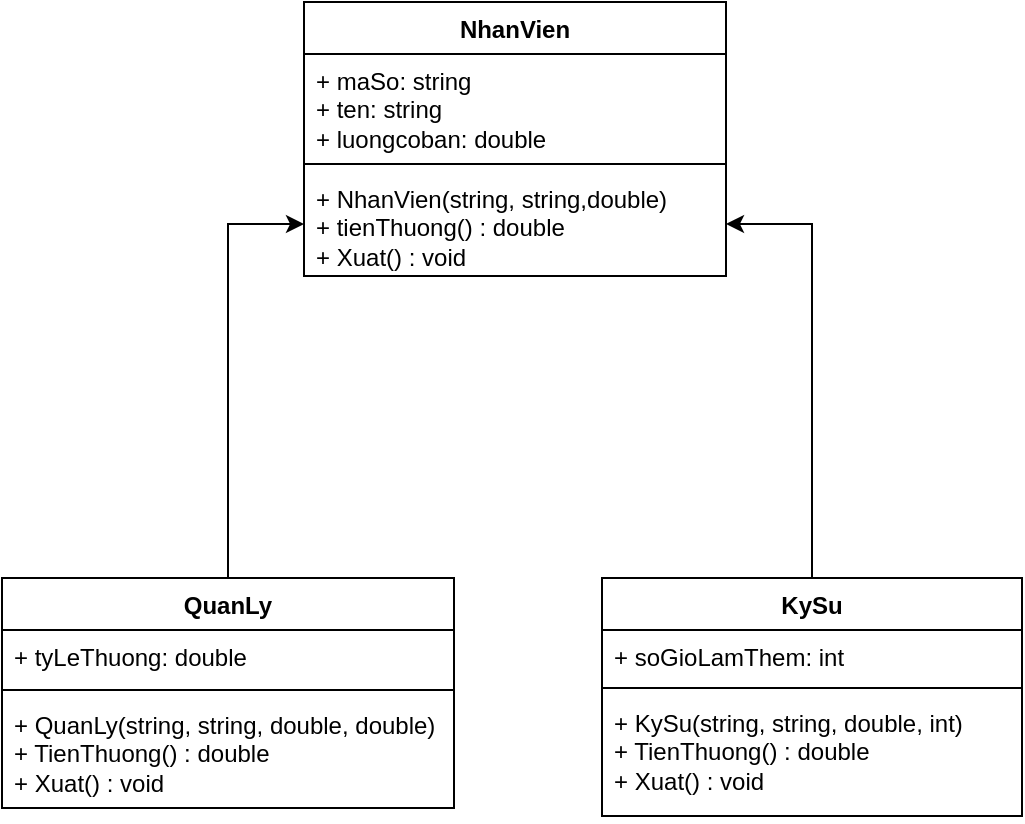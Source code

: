 <mxfile version="25.0.2" pages="3">
  <diagram name="Page-1" id="oxs_TRgxn1VdIWFtBb3Z">
    <mxGraphModel dx="1290" dy="669" grid="0" gridSize="10" guides="1" tooltips="1" connect="1" arrows="1" fold="1" page="1" pageScale="1" pageWidth="850" pageHeight="1100" math="0" shadow="0">
      <root>
        <mxCell id="0" />
        <mxCell id="1" parent="0" />
        <mxCell id="qo901SWD13mdMvyf_vV0-1" value="NhanVien" style="swimlane;fontStyle=1;align=center;verticalAlign=top;childLayout=stackLayout;horizontal=1;startSize=26;horizontalStack=0;resizeParent=1;resizeParentMax=0;resizeLast=0;collapsible=1;marginBottom=0;whiteSpace=wrap;html=1;" vertex="1" parent="1">
          <mxGeometry x="300" y="58" width="211" height="137" as="geometry" />
        </mxCell>
        <mxCell id="qo901SWD13mdMvyf_vV0-2" value="+ maSo: string&lt;div&gt;+ ten: string&lt;/div&gt;&lt;div&gt;+ luongcoban: double&lt;/div&gt;" style="text;strokeColor=none;fillColor=none;align=left;verticalAlign=top;spacingLeft=4;spacingRight=4;overflow=hidden;rotatable=0;points=[[0,0.5],[1,0.5]];portConstraint=eastwest;whiteSpace=wrap;html=1;" vertex="1" parent="qo901SWD13mdMvyf_vV0-1">
          <mxGeometry y="26" width="211" height="51" as="geometry" />
        </mxCell>
        <mxCell id="qo901SWD13mdMvyf_vV0-3" value="" style="line;strokeWidth=1;fillColor=none;align=left;verticalAlign=middle;spacingTop=-1;spacingLeft=3;spacingRight=3;rotatable=0;labelPosition=right;points=[];portConstraint=eastwest;strokeColor=inherit;" vertex="1" parent="qo901SWD13mdMvyf_vV0-1">
          <mxGeometry y="77" width="211" height="8" as="geometry" />
        </mxCell>
        <mxCell id="qo901SWD13mdMvyf_vV0-4" value="+ NhanVien(string, string,double)&lt;div&gt;+ tienThuong() : double&lt;/div&gt;&lt;div&gt;+ Xuat() : void&lt;span style=&quot;white-space: pre;&quot;&gt;&#x9;&lt;/span&gt;&lt;/div&gt;" style="text;strokeColor=none;fillColor=none;align=left;verticalAlign=top;spacingLeft=4;spacingRight=4;overflow=hidden;rotatable=0;points=[[0,0.5],[1,0.5]];portConstraint=eastwest;whiteSpace=wrap;html=1;" vertex="1" parent="qo901SWD13mdMvyf_vV0-1">
          <mxGeometry y="85" width="211" height="52" as="geometry" />
        </mxCell>
        <mxCell id="qo901SWD13mdMvyf_vV0-10" style="edgeStyle=orthogonalEdgeStyle;rounded=0;orthogonalLoop=1;jettySize=auto;html=1;exitX=0.5;exitY=0;exitDx=0;exitDy=0;entryX=0;entryY=0.5;entryDx=0;entryDy=0;" edge="1" parent="1" source="qo901SWD13mdMvyf_vV0-5" target="qo901SWD13mdMvyf_vV0-4">
          <mxGeometry relative="1" as="geometry" />
        </mxCell>
        <mxCell id="qo901SWD13mdMvyf_vV0-5" value="QuanLy" style="swimlane;fontStyle=1;align=center;verticalAlign=top;childLayout=stackLayout;horizontal=1;startSize=26;horizontalStack=0;resizeParent=1;resizeParentMax=0;resizeLast=0;collapsible=1;marginBottom=0;whiteSpace=wrap;html=1;" vertex="1" parent="1">
          <mxGeometry x="149" y="346" width="226" height="115" as="geometry" />
        </mxCell>
        <mxCell id="qo901SWD13mdMvyf_vV0-6" value="+ tyLeThuong: double" style="text;strokeColor=none;fillColor=none;align=left;verticalAlign=top;spacingLeft=4;spacingRight=4;overflow=hidden;rotatable=0;points=[[0,0.5],[1,0.5]];portConstraint=eastwest;whiteSpace=wrap;html=1;" vertex="1" parent="qo901SWD13mdMvyf_vV0-5">
          <mxGeometry y="26" width="226" height="26" as="geometry" />
        </mxCell>
        <mxCell id="qo901SWD13mdMvyf_vV0-7" value="" style="line;strokeWidth=1;fillColor=none;align=left;verticalAlign=middle;spacingTop=-1;spacingLeft=3;spacingRight=3;rotatable=0;labelPosition=right;points=[];portConstraint=eastwest;strokeColor=inherit;" vertex="1" parent="qo901SWD13mdMvyf_vV0-5">
          <mxGeometry y="52" width="226" height="8" as="geometry" />
        </mxCell>
        <mxCell id="qo901SWD13mdMvyf_vV0-8" value="+ QuanLy(string, string, double, double)&lt;div&gt;+ TienThuong() : double&lt;/div&gt;&lt;div&gt;+ Xuat() : void&lt;/div&gt;" style="text;strokeColor=none;fillColor=none;align=left;verticalAlign=top;spacingLeft=4;spacingRight=4;overflow=hidden;rotatable=0;points=[[0,0.5],[1,0.5]];portConstraint=eastwest;whiteSpace=wrap;html=1;" vertex="1" parent="qo901SWD13mdMvyf_vV0-5">
          <mxGeometry y="60" width="226" height="55" as="geometry" />
        </mxCell>
        <mxCell id="qo901SWD13mdMvyf_vV0-15" style="edgeStyle=orthogonalEdgeStyle;rounded=0;orthogonalLoop=1;jettySize=auto;html=1;exitX=0.5;exitY=0;exitDx=0;exitDy=0;entryX=1;entryY=0.5;entryDx=0;entryDy=0;" edge="1" parent="1" source="qo901SWD13mdMvyf_vV0-11" target="qo901SWD13mdMvyf_vV0-4">
          <mxGeometry relative="1" as="geometry" />
        </mxCell>
        <mxCell id="qo901SWD13mdMvyf_vV0-11" value="KySu" style="swimlane;fontStyle=1;align=center;verticalAlign=top;childLayout=stackLayout;horizontal=1;startSize=26;horizontalStack=0;resizeParent=1;resizeParentMax=0;resizeLast=0;collapsible=1;marginBottom=0;whiteSpace=wrap;html=1;" vertex="1" parent="1">
          <mxGeometry x="449" y="346" width="210" height="119" as="geometry" />
        </mxCell>
        <mxCell id="qo901SWD13mdMvyf_vV0-12" value="+ soGioLamThem: int" style="text;strokeColor=none;fillColor=none;align=left;verticalAlign=top;spacingLeft=4;spacingRight=4;overflow=hidden;rotatable=0;points=[[0,0.5],[1,0.5]];portConstraint=eastwest;whiteSpace=wrap;html=1;" vertex="1" parent="qo901SWD13mdMvyf_vV0-11">
          <mxGeometry y="26" width="210" height="25" as="geometry" />
        </mxCell>
        <mxCell id="qo901SWD13mdMvyf_vV0-13" value="" style="line;strokeWidth=1;fillColor=none;align=left;verticalAlign=middle;spacingTop=-1;spacingLeft=3;spacingRight=3;rotatable=0;labelPosition=right;points=[];portConstraint=eastwest;strokeColor=inherit;" vertex="1" parent="qo901SWD13mdMvyf_vV0-11">
          <mxGeometry y="51" width="210" height="8" as="geometry" />
        </mxCell>
        <mxCell id="qo901SWD13mdMvyf_vV0-14" value="+ KySu(string, string, double, int)&lt;div&gt;+ TienThuong() : double&lt;/div&gt;&lt;div&gt;+ Xuat() : void&lt;/div&gt;" style="text;strokeColor=none;fillColor=none;align=left;verticalAlign=top;spacingLeft=4;spacingRight=4;overflow=hidden;rotatable=0;points=[[0,0.5],[1,0.5]];portConstraint=eastwest;whiteSpace=wrap;html=1;" vertex="1" parent="qo901SWD13mdMvyf_vV0-11">
          <mxGeometry y="59" width="210" height="60" as="geometry" />
        </mxCell>
      </root>
    </mxGraphModel>
  </diagram>
  <diagram id="tCVTzf7t3uDVbIHL1wVL" name="Page-2">
    <mxGraphModel dx="1290" dy="669" grid="1" gridSize="10" guides="1" tooltips="1" connect="1" arrows="1" fold="1" page="1" pageScale="1" pageWidth="850" pageHeight="1100" math="0" shadow="0">
      <root>
        <mxCell id="0" />
        <mxCell id="1" parent="0" />
        <mxCell id="b24UlF4ht3qADb1idnW0-1" value="Room" style="swimlane;fontStyle=1;align=center;verticalAlign=top;childLayout=stackLayout;horizontal=1;startSize=26;horizontalStack=0;resizeParent=1;resizeParentMax=0;resizeLast=0;collapsible=1;marginBottom=0;whiteSpace=wrap;html=1;" vertex="1" parent="1">
          <mxGeometry x="320" y="100" width="160" height="100" as="geometry" />
        </mxCell>
        <mxCell id="b24UlF4ht3qADb1idnW0-2" value="+ soDem: int" style="text;strokeColor=none;fillColor=none;align=left;verticalAlign=top;spacingLeft=4;spacingRight=4;overflow=hidden;rotatable=0;points=[[0,0.5],[1,0.5]];portConstraint=eastwest;whiteSpace=wrap;html=1;" vertex="1" parent="b24UlF4ht3qADb1idnW0-1">
          <mxGeometry y="26" width="160" height="26" as="geometry" />
        </mxCell>
        <mxCell id="b24UlF4ht3qADb1idnW0-3" value="" style="line;strokeWidth=1;fillColor=none;align=left;verticalAlign=middle;spacingTop=-1;spacingLeft=3;spacingRight=3;rotatable=0;labelPosition=right;points=[];portConstraint=eastwest;strokeColor=inherit;" vertex="1" parent="b24UlF4ht3qADb1idnW0-1">
          <mxGeometry y="52" width="160" height="8" as="geometry" />
        </mxCell>
        <mxCell id="b24UlF4ht3qADb1idnW0-4" value="+ Room(int)&lt;div&gt;+ tinhDoanhThu() : double&lt;/div&gt;" style="text;strokeColor=none;fillColor=none;align=left;verticalAlign=top;spacingLeft=4;spacingRight=4;overflow=hidden;rotatable=0;points=[[0,0.5],[1,0.5]];portConstraint=eastwest;whiteSpace=wrap;html=1;" vertex="1" parent="b24UlF4ht3qADb1idnW0-1">
          <mxGeometry y="60" width="160" height="40" as="geometry" />
        </mxCell>
        <mxCell id="b24UlF4ht3qADb1idnW0-9" style="edgeStyle=orthogonalEdgeStyle;rounded=0;orthogonalLoop=1;jettySize=auto;html=1;exitX=0.5;exitY=0;exitDx=0;exitDy=0;entryX=0;entryY=0.5;entryDx=0;entryDy=0;" edge="1" parent="1" source="b24UlF4ht3qADb1idnW0-5" target="b24UlF4ht3qADb1idnW0-4">
          <mxGeometry relative="1" as="geometry" />
        </mxCell>
        <mxCell id="b24UlF4ht3qADb1idnW0-5" value="Deluxe" style="swimlane;fontStyle=1;align=center;verticalAlign=top;childLayout=stackLayout;horizontal=1;startSize=26;horizontalStack=0;resizeParent=1;resizeParentMax=0;resizeLast=0;collapsible=1;marginBottom=0;whiteSpace=wrap;html=1;" vertex="1" parent="1">
          <mxGeometry x="110" y="330" width="170" height="110" as="geometry" />
        </mxCell>
        <mxCell id="b24UlF4ht3qADb1idnW0-6" value="+ phiDichVu: double&lt;div&gt;+ phiPhucVu: double&lt;/div&gt;" style="text;strokeColor=none;fillColor=none;align=left;verticalAlign=top;spacingLeft=4;spacingRight=4;overflow=hidden;rotatable=0;points=[[0,0.5],[1,0.5]];portConstraint=eastwest;whiteSpace=wrap;html=1;" vertex="1" parent="b24UlF4ht3qADb1idnW0-5">
          <mxGeometry y="26" width="170" height="34" as="geometry" />
        </mxCell>
        <mxCell id="b24UlF4ht3qADb1idnW0-7" value="" style="line;strokeWidth=1;fillColor=none;align=left;verticalAlign=middle;spacingTop=-1;spacingLeft=3;spacingRight=3;rotatable=0;labelPosition=right;points=[];portConstraint=eastwest;strokeColor=inherit;" vertex="1" parent="b24UlF4ht3qADb1idnW0-5">
          <mxGeometry y="60" width="170" height="8" as="geometry" />
        </mxCell>
        <mxCell id="b24UlF4ht3qADb1idnW0-8" value="+ Deluxe(int, double, double)&lt;div&gt;+ tinhDoanhThu() : double&lt;/div&gt;" style="text;strokeColor=none;fillColor=none;align=left;verticalAlign=top;spacingLeft=4;spacingRight=4;overflow=hidden;rotatable=0;points=[[0,0.5],[1,0.5]];portConstraint=eastwest;whiteSpace=wrap;html=1;" vertex="1" parent="b24UlF4ht3qADb1idnW0-5">
          <mxGeometry y="68" width="170" height="42" as="geometry" />
        </mxCell>
        <mxCell id="b24UlF4ht3qADb1idnW0-10" value="Premium" style="swimlane;fontStyle=1;align=center;verticalAlign=top;childLayout=stackLayout;horizontal=1;startSize=26;horizontalStack=0;resizeParent=1;resizeParentMax=0;resizeLast=0;collapsible=1;marginBottom=0;whiteSpace=wrap;html=1;" vertex="1" parent="1">
          <mxGeometry x="320" y="330" width="160" height="110" as="geometry" />
        </mxCell>
        <mxCell id="b24UlF4ht3qADb1idnW0-11" value="+ phiDichVu: double" style="text;strokeColor=none;fillColor=none;align=left;verticalAlign=top;spacingLeft=4;spacingRight=4;overflow=hidden;rotatable=0;points=[[0,0.5],[1,0.5]];portConstraint=eastwest;whiteSpace=wrap;html=1;" vertex="1" parent="b24UlF4ht3qADb1idnW0-10">
          <mxGeometry y="26" width="160" height="26" as="geometry" />
        </mxCell>
        <mxCell id="b24UlF4ht3qADb1idnW0-12" value="" style="line;strokeWidth=1;fillColor=none;align=left;verticalAlign=middle;spacingTop=-1;spacingLeft=3;spacingRight=3;rotatable=0;labelPosition=right;points=[];portConstraint=eastwest;strokeColor=inherit;" vertex="1" parent="b24UlF4ht3qADb1idnW0-10">
          <mxGeometry y="52" width="160" height="8" as="geometry" />
        </mxCell>
        <mxCell id="b24UlF4ht3qADb1idnW0-13" value="+ Premium(int, double)&lt;div&gt;+ tinhDoanhThu(): double&lt;/div&gt;" style="text;strokeColor=none;fillColor=none;align=left;verticalAlign=top;spacingLeft=4;spacingRight=4;overflow=hidden;rotatable=0;points=[[0,0.5],[1,0.5]];portConstraint=eastwest;whiteSpace=wrap;html=1;" vertex="1" parent="b24UlF4ht3qADb1idnW0-10">
          <mxGeometry y="60" width="160" height="50" as="geometry" />
        </mxCell>
        <mxCell id="b24UlF4ht3qADb1idnW0-14" style="edgeStyle=orthogonalEdgeStyle;rounded=0;orthogonalLoop=1;jettySize=auto;html=1;exitX=0.5;exitY=0;exitDx=0;exitDy=0;entryX=0.5;entryY=1;entryDx=0;entryDy=0;entryPerimeter=0;" edge="1" parent="1" source="b24UlF4ht3qADb1idnW0-10" target="b24UlF4ht3qADb1idnW0-4">
          <mxGeometry relative="1" as="geometry" />
        </mxCell>
        <mxCell id="b24UlF4ht3qADb1idnW0-19" style="edgeStyle=orthogonalEdgeStyle;rounded=0;orthogonalLoop=1;jettySize=auto;html=1;exitX=0.5;exitY=0;exitDx=0;exitDy=0;entryX=1;entryY=0.5;entryDx=0;entryDy=0;" edge="1" parent="1" source="b24UlF4ht3qADb1idnW0-15" target="b24UlF4ht3qADb1idnW0-4">
          <mxGeometry relative="1" as="geometry" />
        </mxCell>
        <mxCell id="b24UlF4ht3qADb1idnW0-15" value="Business" style="swimlane;fontStyle=1;align=center;verticalAlign=top;childLayout=stackLayout;horizontal=1;startSize=26;horizontalStack=0;resizeParent=1;resizeParentMax=0;resizeLast=0;collapsible=1;marginBottom=0;whiteSpace=wrap;html=1;" vertex="1" parent="1">
          <mxGeometry x="520" y="330" width="160" height="110" as="geometry" />
        </mxCell>
        <mxCell id="b24UlF4ht3qADb1idnW0-17" value="" style="line;strokeWidth=1;fillColor=none;align=left;verticalAlign=middle;spacingTop=-1;spacingLeft=3;spacingRight=3;rotatable=0;labelPosition=right;points=[];portConstraint=eastwest;strokeColor=inherit;" vertex="1" parent="b24UlF4ht3qADb1idnW0-15">
          <mxGeometry y="26" width="160" height="8" as="geometry" />
        </mxCell>
        <mxCell id="b24UlF4ht3qADb1idnW0-18" value="+ Business(int)&lt;div&gt;+ tinhDoanhThu(): double&lt;/div&gt;" style="text;strokeColor=none;fillColor=none;align=left;verticalAlign=top;spacingLeft=4;spacingRight=4;overflow=hidden;rotatable=0;points=[[0,0.5],[1,0.5]];portConstraint=eastwest;whiteSpace=wrap;html=1;" vertex="1" parent="b24UlF4ht3qADb1idnW0-15">
          <mxGeometry y="34" width="160" height="76" as="geometry" />
        </mxCell>
      </root>
    </mxGraphModel>
  </diagram>
  <diagram id="WV_7kLU-kdBRMkkstmMj" name="Page-3">
    <mxGraphModel dx="1290" dy="669" grid="1" gridSize="10" guides="1" tooltips="1" connect="1" arrows="1" fold="1" page="1" pageScale="1" pageWidth="850" pageHeight="1100" math="0" shadow="0">
      <root>
        <mxCell id="0" />
        <mxCell id="1" parent="0" />
        <mxCell id="RI1dVT5kYrztJ1sMhKkq-1" value="GIaSuc" style="swimlane;fontStyle=1;align=center;verticalAlign=top;childLayout=stackLayout;horizontal=1;startSize=26;horizontalStack=0;resizeParent=1;resizeParentMax=0;resizeLast=0;collapsible=1;marginBottom=0;whiteSpace=wrap;html=1;" vertex="1" parent="1">
          <mxGeometry x="345" y="130" width="160" height="120" as="geometry" />
        </mxCell>
        <mxCell id="RI1dVT5kYrztJ1sMhKkq-2" value="+ soLuong: int" style="text;strokeColor=none;fillColor=none;align=left;verticalAlign=top;spacingLeft=4;spacingRight=4;overflow=hidden;rotatable=0;points=[[0,0.5],[1,0.5]];portConstraint=eastwest;whiteSpace=wrap;html=1;" vertex="1" parent="RI1dVT5kYrztJ1sMhKkq-1">
          <mxGeometry y="26" width="160" height="26" as="geometry" />
        </mxCell>
        <mxCell id="RI1dVT5kYrztJ1sMhKkq-3" value="" style="line;strokeWidth=1;fillColor=none;align=left;verticalAlign=middle;spacingTop=-1;spacingLeft=3;spacingRight=3;rotatable=0;labelPosition=right;points=[];portConstraint=eastwest;strokeColor=inherit;" vertex="1" parent="RI1dVT5kYrztJ1sMhKkq-1">
          <mxGeometry y="52" width="160" height="8" as="geometry" />
        </mxCell>
        <mxCell id="RI1dVT5kYrztJ1sMhKkq-4" value="+ GiaSuc(int)&lt;div&gt;+ TiengKeu(): string&lt;/div&gt;&lt;div&gt;+ ChoSua(): int&lt;/div&gt;" style="text;strokeColor=none;fillColor=none;align=left;verticalAlign=top;spacingLeft=4;spacingRight=4;overflow=hidden;rotatable=0;points=[[0,0.5],[1,0.5]];portConstraint=eastwest;whiteSpace=wrap;html=1;" vertex="1" parent="RI1dVT5kYrztJ1sMhKkq-1">
          <mxGeometry y="60" width="160" height="60" as="geometry" />
        </mxCell>
        <mxCell id="RI1dVT5kYrztJ1sMhKkq-17" style="edgeStyle=orthogonalEdgeStyle;rounded=0;orthogonalLoop=1;jettySize=auto;html=1;exitX=0.5;exitY=0;exitDx=0;exitDy=0;entryX=0;entryY=0.5;entryDx=0;entryDy=0;" edge="1" parent="1" source="RI1dVT5kYrztJ1sMhKkq-5" target="RI1dVT5kYrztJ1sMhKkq-4">
          <mxGeometry relative="1" as="geometry" />
        </mxCell>
        <mxCell id="RI1dVT5kYrztJ1sMhKkq-5" value="Bo" style="swimlane;fontStyle=1;align=center;verticalAlign=top;childLayout=stackLayout;horizontal=1;startSize=26;horizontalStack=0;resizeParent=1;resizeParentMax=0;resizeLast=0;collapsible=1;marginBottom=0;whiteSpace=wrap;html=1;" vertex="1" parent="1">
          <mxGeometry x="130" y="352" width="160" height="90" as="geometry" />
        </mxCell>
        <mxCell id="RI1dVT5kYrztJ1sMhKkq-7" value="" style="line;strokeWidth=1;fillColor=none;align=left;verticalAlign=middle;spacingTop=-1;spacingLeft=3;spacingRight=3;rotatable=0;labelPosition=right;points=[];portConstraint=eastwest;strokeColor=inherit;" vertex="1" parent="RI1dVT5kYrztJ1sMhKkq-5">
          <mxGeometry y="26" width="160" height="8" as="geometry" />
        </mxCell>
        <mxCell id="RI1dVT5kYrztJ1sMhKkq-8" value="+ Bo(int)&lt;div&gt;+ TiengKeu(): string&lt;/div&gt;&lt;div&gt;+ ChoSua(): int&lt;/div&gt;" style="text;strokeColor=none;fillColor=none;align=left;verticalAlign=top;spacingLeft=4;spacingRight=4;overflow=hidden;rotatable=0;points=[[0,0.5],[1,0.5]];portConstraint=eastwest;whiteSpace=wrap;html=1;" vertex="1" parent="RI1dVT5kYrztJ1sMhKkq-5">
          <mxGeometry y="34" width="160" height="56" as="geometry" />
        </mxCell>
        <mxCell id="RI1dVT5kYrztJ1sMhKkq-9" value="Cuu" style="swimlane;fontStyle=1;align=center;verticalAlign=top;childLayout=stackLayout;horizontal=1;startSize=26;horizontalStack=0;resizeParent=1;resizeParentMax=0;resizeLast=0;collapsible=1;marginBottom=0;whiteSpace=wrap;html=1;" vertex="1" parent="1">
          <mxGeometry x="345" y="352" width="160" height="90" as="geometry" />
        </mxCell>
        <mxCell id="RI1dVT5kYrztJ1sMhKkq-11" value="" style="line;strokeWidth=1;fillColor=none;align=left;verticalAlign=middle;spacingTop=-1;spacingLeft=3;spacingRight=3;rotatable=0;labelPosition=right;points=[];portConstraint=eastwest;strokeColor=inherit;" vertex="1" parent="RI1dVT5kYrztJ1sMhKkq-9">
          <mxGeometry y="26" width="160" height="8" as="geometry" />
        </mxCell>
        <mxCell id="RI1dVT5kYrztJ1sMhKkq-12" value="+ Cuu(int)&lt;br&gt;+ TiengKeu(): string&lt;div&gt;+ ChoSua(): int&lt;/div&gt;" style="text;strokeColor=none;fillColor=none;align=left;verticalAlign=top;spacingLeft=4;spacingRight=4;overflow=hidden;rotatable=0;points=[[0,0.5],[1,0.5]];portConstraint=eastwest;whiteSpace=wrap;html=1;" vertex="1" parent="RI1dVT5kYrztJ1sMhKkq-9">
          <mxGeometry y="34" width="160" height="56" as="geometry" />
        </mxCell>
        <mxCell id="RI1dVT5kYrztJ1sMhKkq-21" style="edgeStyle=orthogonalEdgeStyle;rounded=0;orthogonalLoop=1;jettySize=auto;html=1;exitX=0.5;exitY=0;exitDx=0;exitDy=0;entryX=1;entryY=0.5;entryDx=0;entryDy=0;" edge="1" parent="1" source="RI1dVT5kYrztJ1sMhKkq-13" target="RI1dVT5kYrztJ1sMhKkq-4">
          <mxGeometry relative="1" as="geometry" />
        </mxCell>
        <mxCell id="RI1dVT5kYrztJ1sMhKkq-13" value="De" style="swimlane;fontStyle=1;align=center;verticalAlign=top;childLayout=stackLayout;horizontal=1;startSize=26;horizontalStack=0;resizeParent=1;resizeParentMax=0;resizeLast=0;collapsible=1;marginBottom=0;whiteSpace=wrap;html=1;" vertex="1" parent="1">
          <mxGeometry x="560" y="352" width="160" height="90" as="geometry" />
        </mxCell>
        <mxCell id="RI1dVT5kYrztJ1sMhKkq-15" value="" style="line;strokeWidth=1;fillColor=none;align=left;verticalAlign=middle;spacingTop=-1;spacingLeft=3;spacingRight=3;rotatable=0;labelPosition=right;points=[];portConstraint=eastwest;strokeColor=inherit;" vertex="1" parent="RI1dVT5kYrztJ1sMhKkq-13">
          <mxGeometry y="26" width="160" height="8" as="geometry" />
        </mxCell>
        <mxCell id="RI1dVT5kYrztJ1sMhKkq-16" value="+ De(int)&lt;div&gt;+ TiengKeu(): string&lt;/div&gt;&lt;div&gt;+ ChoSua(): int&lt;/div&gt;" style="text;strokeColor=none;fillColor=none;align=left;verticalAlign=top;spacingLeft=4;spacingRight=4;overflow=hidden;rotatable=0;points=[[0,0.5],[1,0.5]];portConstraint=eastwest;whiteSpace=wrap;html=1;" vertex="1" parent="RI1dVT5kYrztJ1sMhKkq-13">
          <mxGeometry y="34" width="160" height="56" as="geometry" />
        </mxCell>
        <mxCell id="RI1dVT5kYrztJ1sMhKkq-20" style="edgeStyle=orthogonalEdgeStyle;rounded=0;orthogonalLoop=1;jettySize=auto;html=1;exitX=0.5;exitY=0;exitDx=0;exitDy=0;entryX=0.5;entryY=1;entryDx=0;entryDy=0;entryPerimeter=0;" edge="1" parent="1" source="RI1dVT5kYrztJ1sMhKkq-9" target="RI1dVT5kYrztJ1sMhKkq-4">
          <mxGeometry relative="1" as="geometry" />
        </mxCell>
      </root>
    </mxGraphModel>
  </diagram>
</mxfile>
